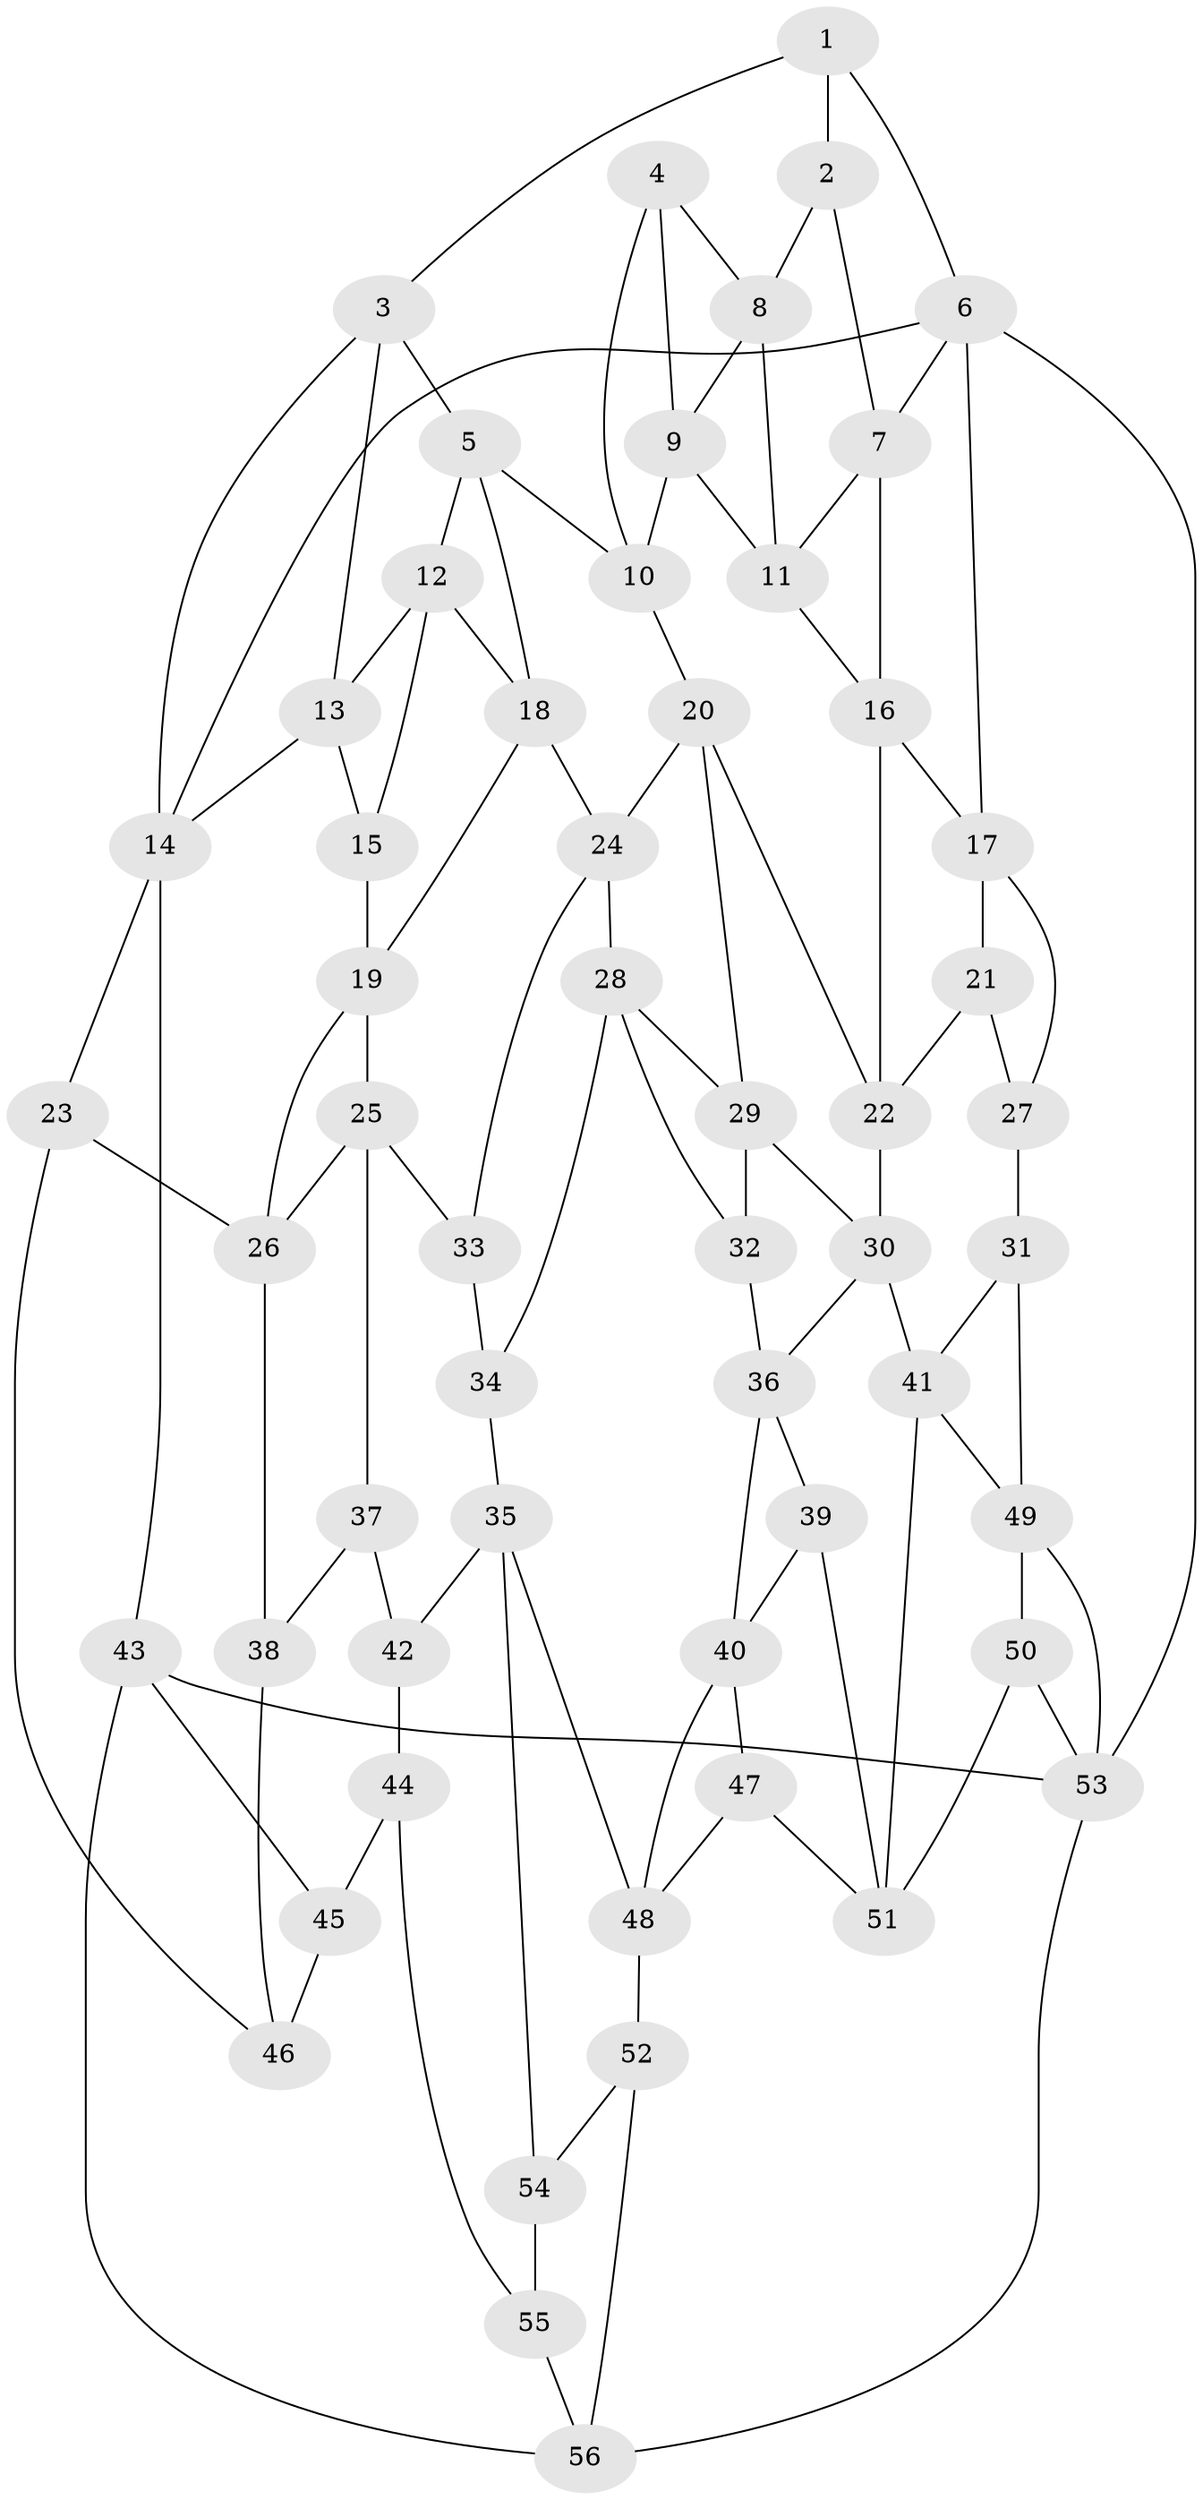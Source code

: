 // original degree distribution, {3: 0.017857142857142856, 5: 0.5357142857142857, 4: 0.23214285714285715, 6: 0.21428571428571427}
// Generated by graph-tools (version 1.1) at 2025/38/03/04/25 23:38:32]
// undirected, 56 vertices, 102 edges
graph export_dot {
  node [color=gray90,style=filled];
  1;
  2;
  3;
  4;
  5;
  6;
  7;
  8;
  9;
  10;
  11;
  12;
  13;
  14;
  15;
  16;
  17;
  18;
  19;
  20;
  21;
  22;
  23;
  24;
  25;
  26;
  27;
  28;
  29;
  30;
  31;
  32;
  33;
  34;
  35;
  36;
  37;
  38;
  39;
  40;
  41;
  42;
  43;
  44;
  45;
  46;
  47;
  48;
  49;
  50;
  51;
  52;
  53;
  54;
  55;
  56;
  1 -- 2 [weight=1.0];
  1 -- 3 [weight=1.0];
  1 -- 6 [weight=1.0];
  2 -- 7 [weight=1.0];
  2 -- 8 [weight=1.0];
  3 -- 5 [weight=1.0];
  3 -- 13 [weight=1.0];
  3 -- 14 [weight=1.0];
  4 -- 8 [weight=1.0];
  4 -- 9 [weight=1.0];
  4 -- 10 [weight=1.0];
  5 -- 10 [weight=1.0];
  5 -- 12 [weight=1.0];
  5 -- 18 [weight=1.0];
  6 -- 7 [weight=1.0];
  6 -- 14 [weight=1.0];
  6 -- 17 [weight=1.0];
  6 -- 53 [weight=1.0];
  7 -- 11 [weight=1.0];
  7 -- 16 [weight=1.0];
  8 -- 9 [weight=1.0];
  8 -- 11 [weight=1.0];
  9 -- 10 [weight=1.0];
  9 -- 11 [weight=1.0];
  10 -- 20 [weight=1.0];
  11 -- 16 [weight=1.0];
  12 -- 13 [weight=1.0];
  12 -- 15 [weight=1.0];
  12 -- 18 [weight=1.0];
  13 -- 14 [weight=1.0];
  13 -- 15 [weight=1.0];
  14 -- 23 [weight=1.0];
  14 -- 43 [weight=1.0];
  15 -- 19 [weight=1.0];
  16 -- 17 [weight=1.0];
  16 -- 22 [weight=1.0];
  17 -- 21 [weight=1.0];
  17 -- 27 [weight=1.0];
  18 -- 19 [weight=1.0];
  18 -- 24 [weight=1.0];
  19 -- 25 [weight=1.0];
  19 -- 26 [weight=1.0];
  20 -- 22 [weight=1.0];
  20 -- 24 [weight=1.0];
  20 -- 29 [weight=1.0];
  21 -- 22 [weight=1.0];
  21 -- 27 [weight=1.0];
  22 -- 30 [weight=1.0];
  23 -- 26 [weight=1.0];
  23 -- 46 [weight=1.0];
  24 -- 28 [weight=1.0];
  24 -- 33 [weight=1.0];
  25 -- 26 [weight=1.0];
  25 -- 33 [weight=1.0];
  25 -- 37 [weight=1.0];
  26 -- 38 [weight=1.0];
  27 -- 31 [weight=2.0];
  28 -- 29 [weight=1.0];
  28 -- 32 [weight=1.0];
  28 -- 34 [weight=1.0];
  29 -- 30 [weight=1.0];
  29 -- 32 [weight=1.0];
  30 -- 36 [weight=1.0];
  30 -- 41 [weight=1.0];
  31 -- 41 [weight=1.0];
  31 -- 49 [weight=1.0];
  32 -- 36 [weight=1.0];
  33 -- 34 [weight=2.0];
  34 -- 35 [weight=1.0];
  35 -- 42 [weight=1.0];
  35 -- 48 [weight=1.0];
  35 -- 54 [weight=1.0];
  36 -- 39 [weight=1.0];
  36 -- 40 [weight=1.0];
  37 -- 38 [weight=1.0];
  37 -- 42 [weight=2.0];
  38 -- 46 [weight=1.0];
  39 -- 40 [weight=1.0];
  39 -- 51 [weight=1.0];
  40 -- 47 [weight=1.0];
  40 -- 48 [weight=1.0];
  41 -- 49 [weight=1.0];
  41 -- 51 [weight=1.0];
  42 -- 44 [weight=1.0];
  43 -- 45 [weight=1.0];
  43 -- 53 [weight=1.0];
  43 -- 56 [weight=1.0];
  44 -- 45 [weight=1.0];
  44 -- 55 [weight=1.0];
  45 -- 46 [weight=2.0];
  47 -- 48 [weight=1.0];
  47 -- 51 [weight=1.0];
  48 -- 52 [weight=1.0];
  49 -- 50 [weight=1.0];
  49 -- 53 [weight=1.0];
  50 -- 51 [weight=1.0];
  50 -- 53 [weight=1.0];
  52 -- 54 [weight=1.0];
  52 -- 56 [weight=1.0];
  53 -- 56 [weight=1.0];
  54 -- 55 [weight=2.0];
  55 -- 56 [weight=1.0];
}
